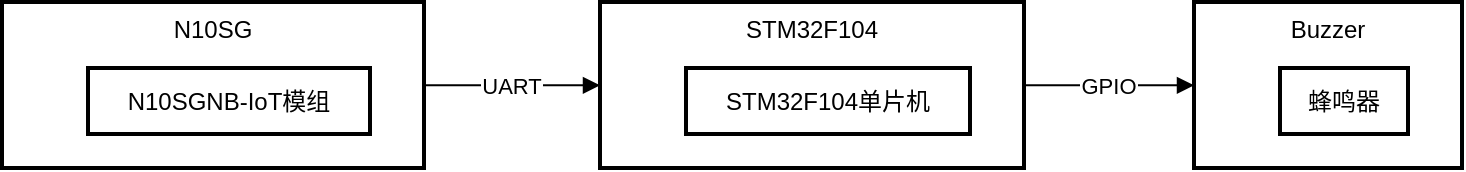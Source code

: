<mxfile version="21.3.3" type="github">
  <diagram name="第 1 页" id="8Mw0ueo_UR0dboEiKL0Y">
    <mxGraphModel dx="996" dy="541" grid="1" gridSize="10" guides="1" tooltips="1" connect="1" arrows="1" fold="1" page="1" pageScale="1" pageWidth="827" pageHeight="1169" math="0" shadow="0">
      <root>
        <mxCell id="0" />
        <mxCell id="1" parent="0" />
        <mxCell id="Y0aPgEoG73eqQ8s8ld0h-2" value="Buzzer" style="whiteSpace=wrap;strokeWidth=2;verticalAlign=top;" vertex="1" parent="1">
          <mxGeometry x="616" y="160" width="134" height="83" as="geometry" />
        </mxCell>
        <mxCell id="Y0aPgEoG73eqQ8s8ld0h-3" value="蜂鸣器" style="whiteSpace=wrap;strokeWidth=2;" vertex="1" parent="Y0aPgEoG73eqQ8s8ld0h-2">
          <mxGeometry x="43" y="33" width="64" height="33" as="geometry" />
        </mxCell>
        <mxCell id="Y0aPgEoG73eqQ8s8ld0h-4" value="STM32F104" style="whiteSpace=wrap;strokeWidth=2;verticalAlign=top;" vertex="1" parent="1">
          <mxGeometry x="319" y="160" width="212" height="83" as="geometry" />
        </mxCell>
        <mxCell id="Y0aPgEoG73eqQ8s8ld0h-5" value="STM32F104单片机" style="whiteSpace=wrap;strokeWidth=2;" vertex="1" parent="Y0aPgEoG73eqQ8s8ld0h-4">
          <mxGeometry x="43" y="33" width="142" height="33" as="geometry" />
        </mxCell>
        <mxCell id="Y0aPgEoG73eqQ8s8ld0h-6" value="N10SG" style="whiteSpace=wrap;strokeWidth=2;verticalAlign=top;" vertex="1" parent="1">
          <mxGeometry x="20" y="160" width="211" height="83" as="geometry" />
        </mxCell>
        <mxCell id="Y0aPgEoG73eqQ8s8ld0h-7" value="N10SGNB-IoT模组" style="whiteSpace=wrap;strokeWidth=2;" vertex="1" parent="Y0aPgEoG73eqQ8s8ld0h-6">
          <mxGeometry x="43" y="33" width="141" height="33" as="geometry" />
        </mxCell>
        <mxCell id="Y0aPgEoG73eqQ8s8ld0h-8" value="UART" style="curved=1;startArrow=none;endArrow=block;exitX=0.999;exitY=0.502;entryX=-0.001;entryY=0.502;rounded=0;" edge="1" parent="1" source="Y0aPgEoG73eqQ8s8ld0h-6" target="Y0aPgEoG73eqQ8s8ld0h-4">
          <mxGeometry relative="1" as="geometry">
            <Array as="points" />
          </mxGeometry>
        </mxCell>
        <mxCell id="Y0aPgEoG73eqQ8s8ld0h-9" value="GPIO" style="curved=1;startArrow=none;endArrow=block;exitX=1.002;exitY=0.502;entryX=0.002;entryY=0.502;rounded=0;" edge="1" parent="1" source="Y0aPgEoG73eqQ8s8ld0h-4" target="Y0aPgEoG73eqQ8s8ld0h-2">
          <mxGeometry relative="1" as="geometry">
            <Array as="points" />
          </mxGeometry>
        </mxCell>
      </root>
    </mxGraphModel>
  </diagram>
</mxfile>
